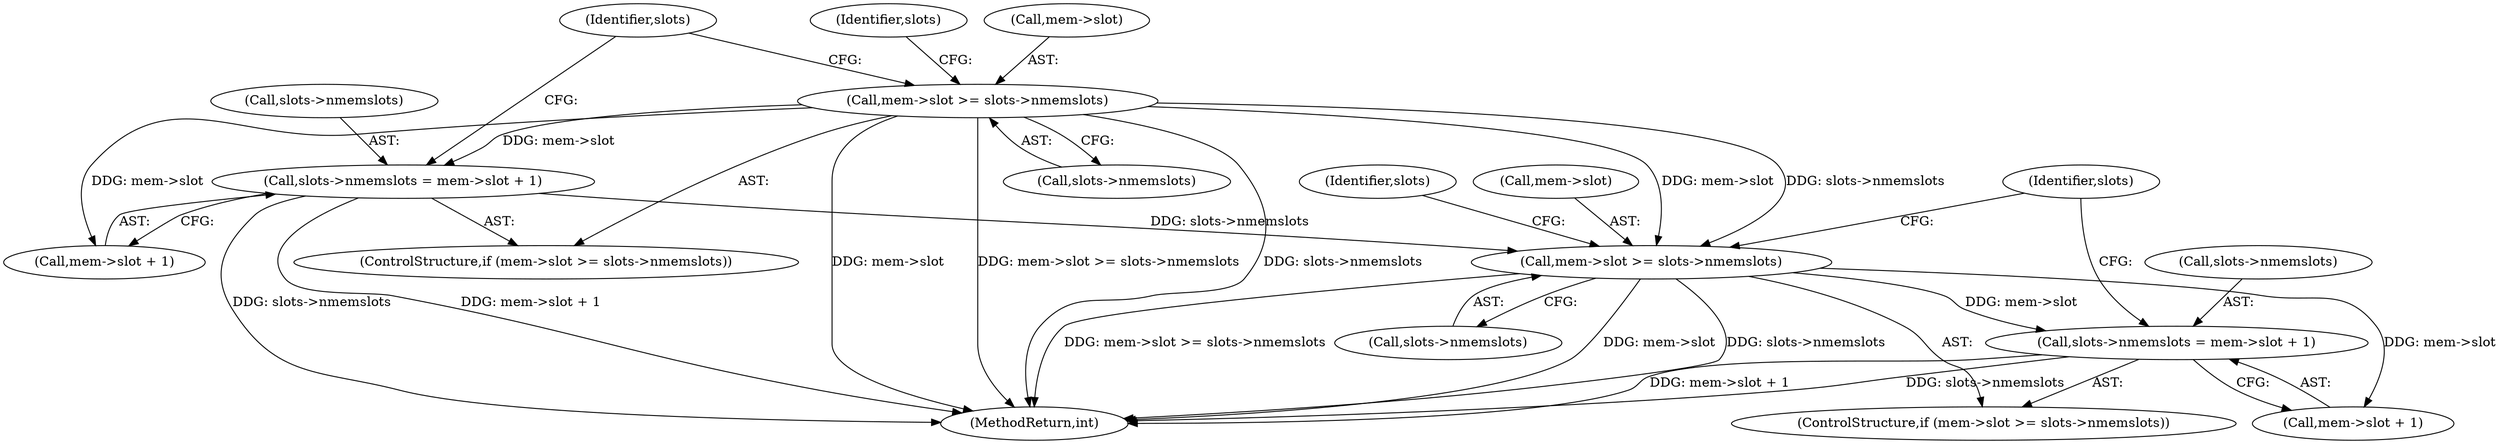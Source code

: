 digraph "0_linux_fa3d315a4ce2c0891cdde262562e710d95fba19e@pointer" {
"1000576" [label="(Call,slots->nmemslots = mem->slot + 1)"];
"1000569" [label="(Call,mem->slot >= slots->nmemslots)"];
"1000488" [label="(Call,mem->slot >= slots->nmemslots)"];
"1000495" [label="(Call,slots->nmemslots = mem->slot + 1)"];
"1000577" [label="(Call,slots->nmemslots)"];
"1000573" [label="(Call,slots->nmemslots)"];
"1000495" [label="(Call,slots->nmemslots = mem->slot + 1)"];
"1000580" [label="(Call,mem->slot + 1)"];
"1000506" [label="(Identifier,slots)"];
"1000488" [label="(Call,mem->slot >= slots->nmemslots)"];
"1000499" [label="(Call,mem->slot + 1)"];
"1000643" [label="(MethodReturn,int)"];
"1000497" [label="(Identifier,slots)"];
"1000492" [label="(Call,slots->nmemslots)"];
"1000568" [label="(ControlStructure,if (mem->slot >= slots->nmemslots))"];
"1000587" [label="(Identifier,slots)"];
"1000578" [label="(Identifier,slots)"];
"1000489" [label="(Call,mem->slot)"];
"1000576" [label="(Call,slots->nmemslots = mem->slot + 1)"];
"1000570" [label="(Call,mem->slot)"];
"1000496" [label="(Call,slots->nmemslots)"];
"1000487" [label="(ControlStructure,if (mem->slot >= slots->nmemslots))"];
"1000569" [label="(Call,mem->slot >= slots->nmemslots)"];
"1000576" -> "1000568"  [label="AST: "];
"1000576" -> "1000580"  [label="CFG: "];
"1000577" -> "1000576"  [label="AST: "];
"1000580" -> "1000576"  [label="AST: "];
"1000587" -> "1000576"  [label="CFG: "];
"1000576" -> "1000643"  [label="DDG: mem->slot + 1"];
"1000576" -> "1000643"  [label="DDG: slots->nmemslots"];
"1000569" -> "1000576"  [label="DDG: mem->slot"];
"1000569" -> "1000568"  [label="AST: "];
"1000569" -> "1000573"  [label="CFG: "];
"1000570" -> "1000569"  [label="AST: "];
"1000573" -> "1000569"  [label="AST: "];
"1000578" -> "1000569"  [label="CFG: "];
"1000587" -> "1000569"  [label="CFG: "];
"1000569" -> "1000643"  [label="DDG: mem->slot >= slots->nmemslots"];
"1000569" -> "1000643"  [label="DDG: mem->slot"];
"1000569" -> "1000643"  [label="DDG: slots->nmemslots"];
"1000488" -> "1000569"  [label="DDG: mem->slot"];
"1000488" -> "1000569"  [label="DDG: slots->nmemslots"];
"1000495" -> "1000569"  [label="DDG: slots->nmemslots"];
"1000569" -> "1000580"  [label="DDG: mem->slot"];
"1000488" -> "1000487"  [label="AST: "];
"1000488" -> "1000492"  [label="CFG: "];
"1000489" -> "1000488"  [label="AST: "];
"1000492" -> "1000488"  [label="AST: "];
"1000497" -> "1000488"  [label="CFG: "];
"1000506" -> "1000488"  [label="CFG: "];
"1000488" -> "1000643"  [label="DDG: mem->slot"];
"1000488" -> "1000643"  [label="DDG: mem->slot >= slots->nmemslots"];
"1000488" -> "1000643"  [label="DDG: slots->nmemslots"];
"1000488" -> "1000495"  [label="DDG: mem->slot"];
"1000488" -> "1000499"  [label="DDG: mem->slot"];
"1000495" -> "1000487"  [label="AST: "];
"1000495" -> "1000499"  [label="CFG: "];
"1000496" -> "1000495"  [label="AST: "];
"1000499" -> "1000495"  [label="AST: "];
"1000506" -> "1000495"  [label="CFG: "];
"1000495" -> "1000643"  [label="DDG: slots->nmemslots"];
"1000495" -> "1000643"  [label="DDG: mem->slot + 1"];
}
